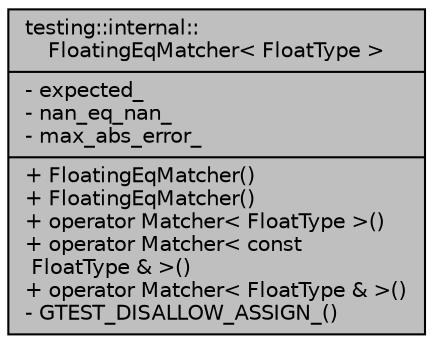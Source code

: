 digraph "testing::internal::FloatingEqMatcher&lt; FloatType &gt;"
{
  edge [fontname="Helvetica",fontsize="10",labelfontname="Helvetica",labelfontsize="10"];
  node [fontname="Helvetica",fontsize="10",shape=record];
  Node1 [label="{testing::internal::\lFloatingEqMatcher\< FloatType \>\n|- expected_\l- nan_eq_nan_\l- max_abs_error_\l|+ FloatingEqMatcher()\l+ FloatingEqMatcher()\l+ operator Matcher\< FloatType \>()\l+ operator Matcher\< const\l FloatType & \>()\l+ operator Matcher\< FloatType & \>()\l- GTEST_DISALLOW_ASSIGN_()\l}",height=0.2,width=0.4,color="black", fillcolor="grey75", style="filled", fontcolor="black"];
}
